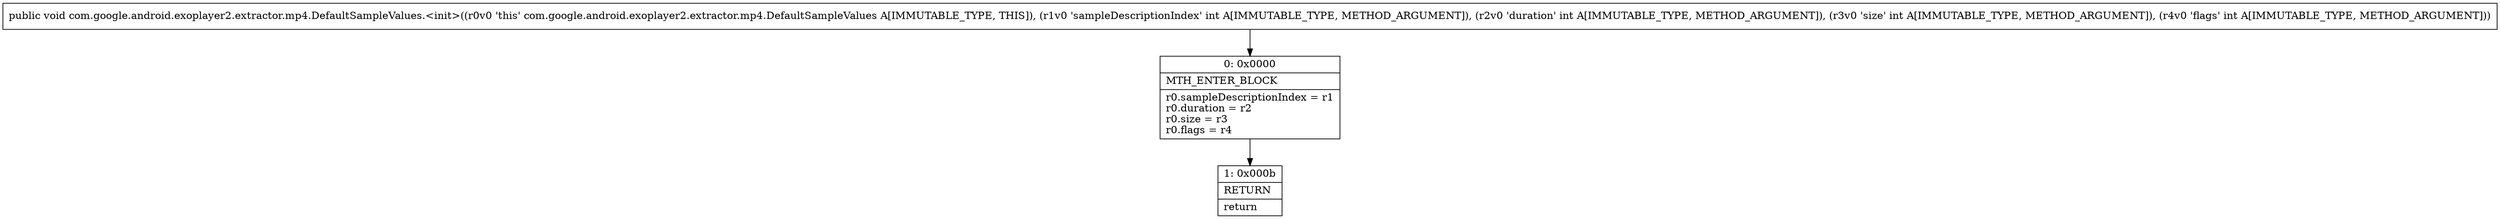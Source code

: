 digraph "CFG forcom.google.android.exoplayer2.extractor.mp4.DefaultSampleValues.\<init\>(IIII)V" {
Node_0 [shape=record,label="{0\:\ 0x0000|MTH_ENTER_BLOCK\l|r0.sampleDescriptionIndex = r1\lr0.duration = r2\lr0.size = r3\lr0.flags = r4\l}"];
Node_1 [shape=record,label="{1\:\ 0x000b|RETURN\l|return\l}"];
MethodNode[shape=record,label="{public void com.google.android.exoplayer2.extractor.mp4.DefaultSampleValues.\<init\>((r0v0 'this' com.google.android.exoplayer2.extractor.mp4.DefaultSampleValues A[IMMUTABLE_TYPE, THIS]), (r1v0 'sampleDescriptionIndex' int A[IMMUTABLE_TYPE, METHOD_ARGUMENT]), (r2v0 'duration' int A[IMMUTABLE_TYPE, METHOD_ARGUMENT]), (r3v0 'size' int A[IMMUTABLE_TYPE, METHOD_ARGUMENT]), (r4v0 'flags' int A[IMMUTABLE_TYPE, METHOD_ARGUMENT])) }"];
MethodNode -> Node_0;
Node_0 -> Node_1;
}

